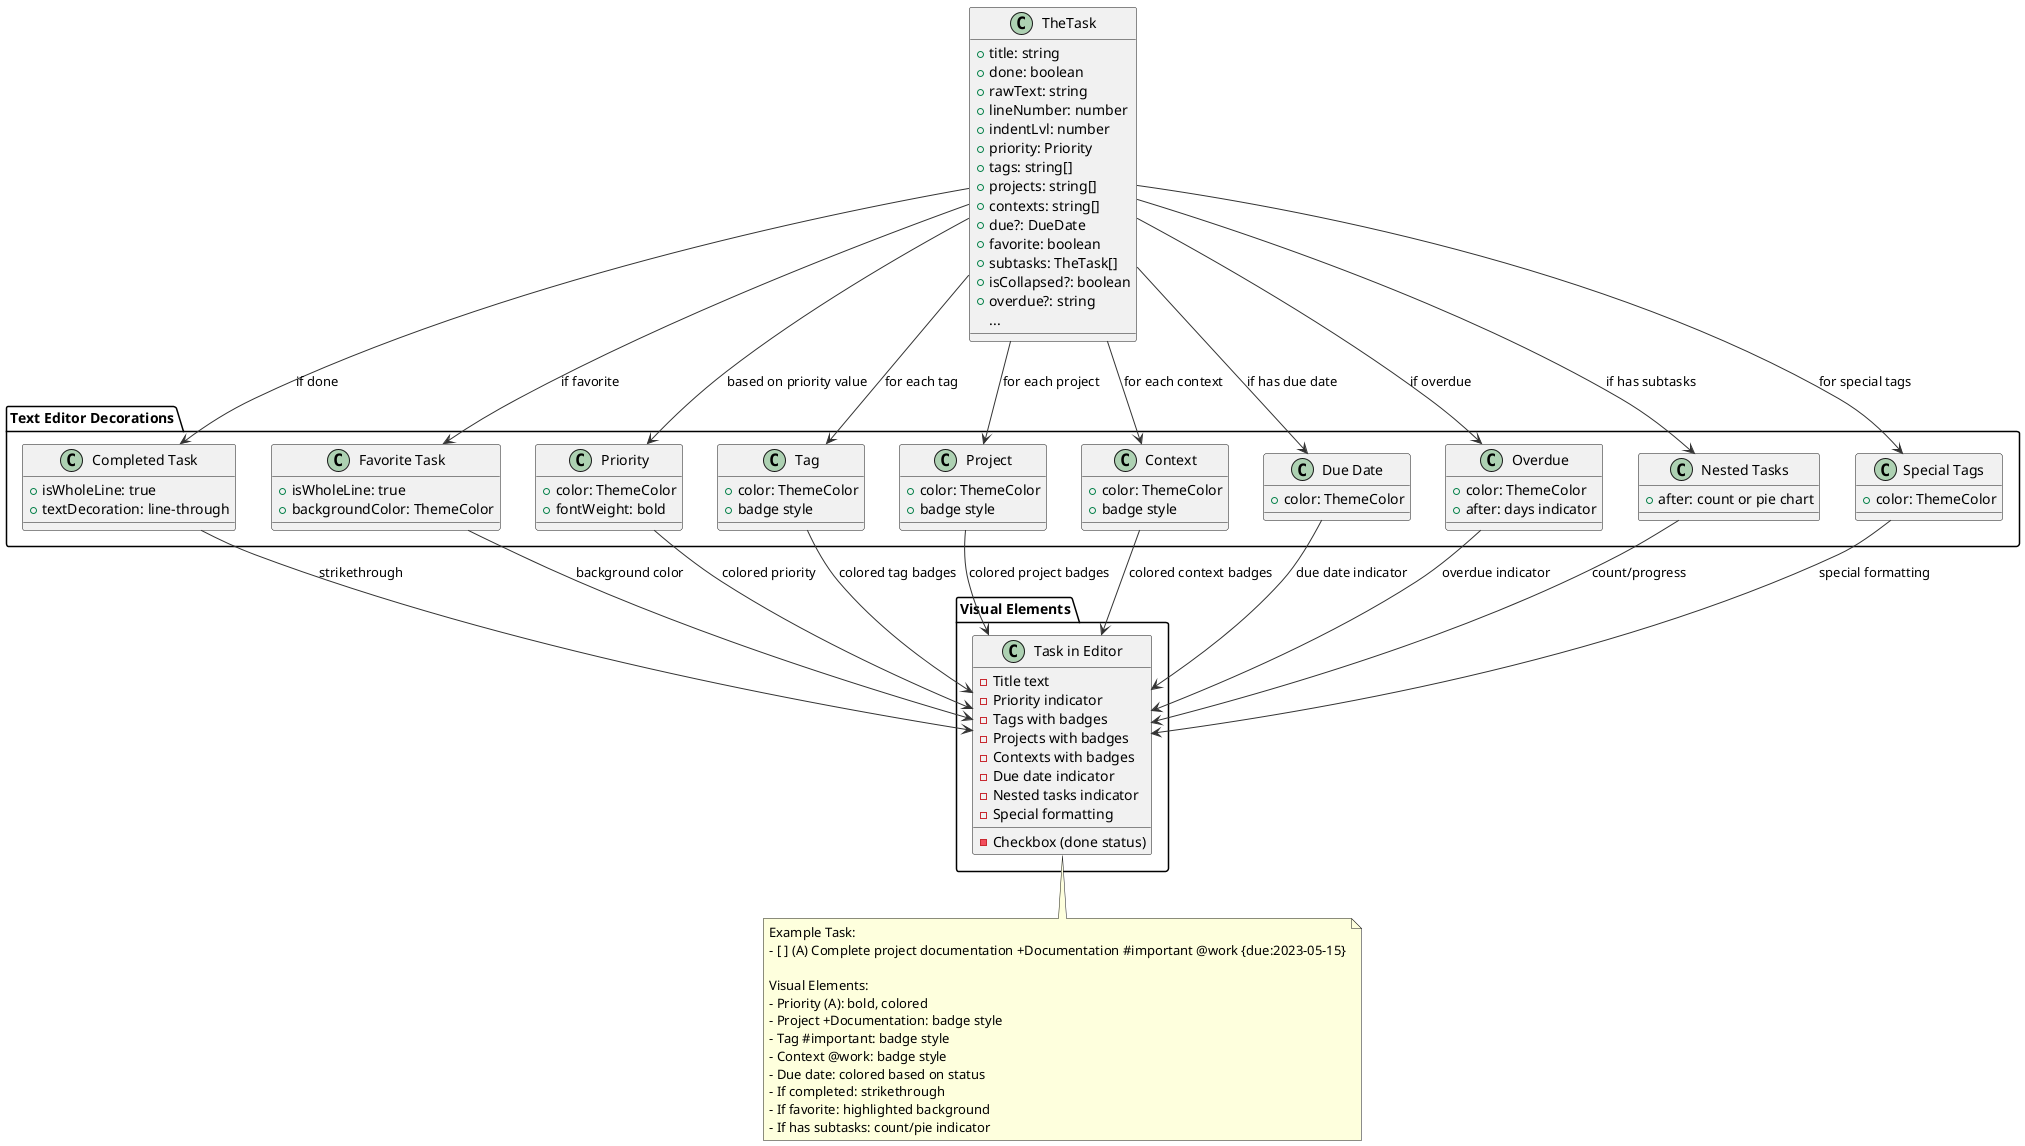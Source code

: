 @startuml Task Decoration Structure

skinparam {
  BackgroundColor white
  ArrowColor #333
  BorderColor #333
  FontName "Arial"
  FontSize 12
}

' Main Task Class
class "TheTask" as Task {
  + title: string
  + done: boolean
  + rawText: string
  + lineNumber: number
  + indentLvl: number
  + priority: Priority
  + tags: string[]
  + projects: string[]
  + contexts: string[]
  + due?: DueDate
  + favorite: boolean
  + subtasks: TheTask[]
  + isCollapsed?: boolean
  + overdue?: string
  ...
}

' Decoration Types
package "Text Editor Decorations" {
  class "Completed Task" as CompletedTask {
    + isWholeLine: true
    + textDecoration: line-through
  }
  
  class "Favorite Task" as FavoriteTask {
    + isWholeLine: true
    + backgroundColor: ThemeColor
  }
  
  class "Priority" as Priority {
    + color: ThemeColor
    + fontWeight: bold
  }
  
  class "Tag" as Tag {
    + color: ThemeColor
    + badge style
  }
  
  class "Project" as Project {
    + color: ThemeColor
    + badge style
  }
  
  class "Context" as Context {
    + color: ThemeColor
    + badge style
  }
  
  class "Due Date" as DueDate {
    + color: ThemeColor
  }
  
  class "Overdue" as Overdue {
    + color: ThemeColor
    + after: days indicator
  }
  
  class "Nested Tasks" as NestedTasks {
    + after: count or pie chart
  }
  
  class "Special Tags" as SpecialTags {
    + color: ThemeColor
  }
}

' Visual Representation
package "Visual Elements" {
  class "Task in Editor" as TaskVisual {
    - Checkbox (done status)
    - Title text
    - Priority indicator
    - Tags with badges
    - Projects with badges
    - Contexts with badges
    - Due date indicator
    - Nested tasks indicator
    - Special formatting
  }
}

' Relationships
Task --> CompletedTask : if done
Task --> FavoriteTask : if favorite
Task --> Priority : based on priority value
Task --> Tag : for each tag
Task --> Project : for each project
Task --> Context : for each context
Task --> DueDate : if has due date
Task --> Overdue : if overdue
Task --> NestedTasks : if has subtasks
Task --> SpecialTags : for special tags

CompletedTask --> TaskVisual : strikethrough
FavoriteTask --> TaskVisual : background color
Priority --> TaskVisual : colored priority
Tag --> TaskVisual : colored tag badges
Project --> TaskVisual : colored project badges
Context --> TaskVisual : colored context badges
DueDate --> TaskVisual : due date indicator
Overdue --> TaskVisual : overdue indicator
NestedTasks --> TaskVisual : count/progress
SpecialTags --> TaskVisual : special formatting

note bottom of TaskVisual
  Example Task:
  - [ ] (A) Complete project documentation +Documentation #important @work {due:2023-05-15}
  
  Visual Elements:
  - Priority (A): bold, colored
  - Project +Documentation: badge style
  - Tag #important: badge style
  - Context @work: badge style
  - Due date: colored based on status
  - If completed: strikethrough
  - If favorite: highlighted background
  - If has subtasks: count/pie indicator
end note

@enduml